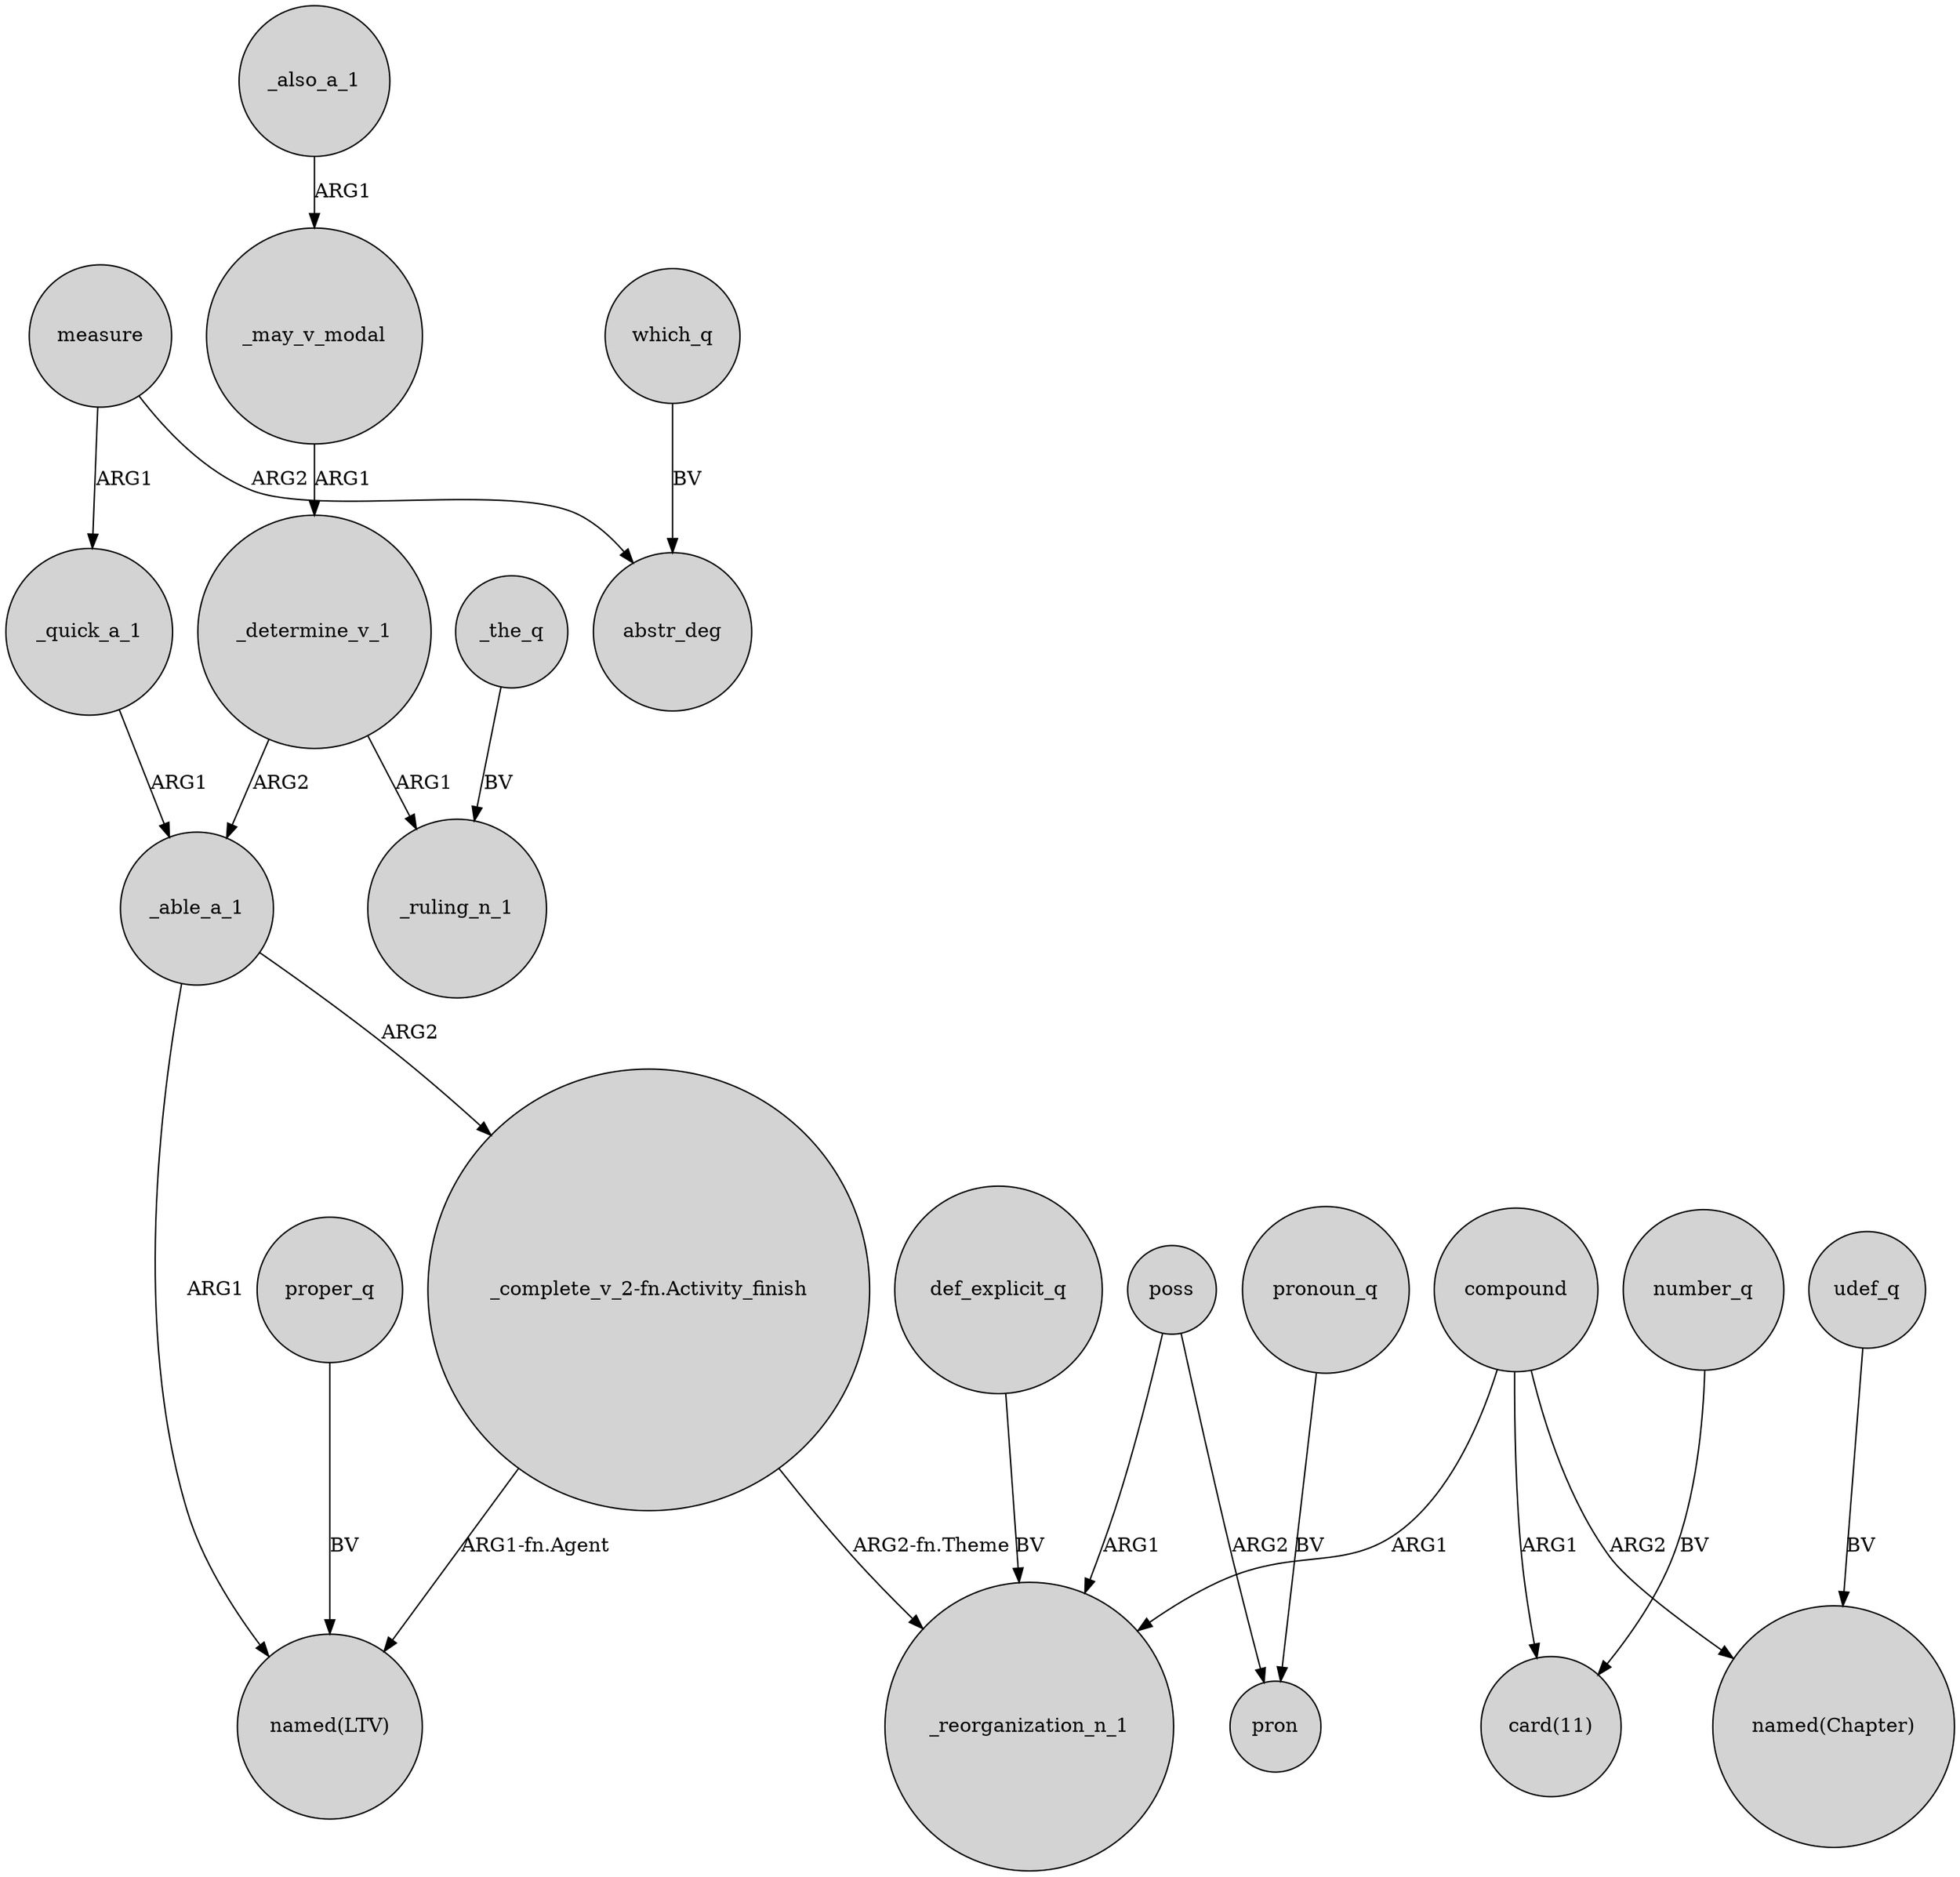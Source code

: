 digraph {
	node [shape=circle style=filled]
	_able_a_1 -> "named(LTV)" [label=ARG1]
	measure -> abstr_deg [label=ARG2]
	number_q -> "card(11)" [label=BV]
	poss -> pron [label=ARG2]
	compound -> "card(11)" [label=ARG1]
	compound -> "named(Chapter)" [label=ARG2]
	compound -> _reorganization_n_1 [label=ARG1]
	_determine_v_1 -> _able_a_1 [label=ARG2]
	_quick_a_1 -> _able_a_1 [label=ARG1]
	"_complete_v_2-fn.Activity_finish" -> "named(LTV)" [label="ARG1-fn.Agent"]
	proper_q -> "named(LTV)" [label=BV]
	pronoun_q -> pron [label=BV]
	poss -> _reorganization_n_1 [label=ARG1]
	udef_q -> "named(Chapter)" [label=BV]
	_also_a_1 -> _may_v_modal [label=ARG1]
	which_q -> abstr_deg [label=BV]
	_determine_v_1 -> _ruling_n_1 [label=ARG1]
	"_complete_v_2-fn.Activity_finish" -> _reorganization_n_1 [label="ARG2-fn.Theme"]
	_able_a_1 -> "_complete_v_2-fn.Activity_finish" [label=ARG2]
	_may_v_modal -> _determine_v_1 [label=ARG1]
	def_explicit_q -> _reorganization_n_1 [label=BV]
	measure -> _quick_a_1 [label=ARG1]
	_the_q -> _ruling_n_1 [label=BV]
}
